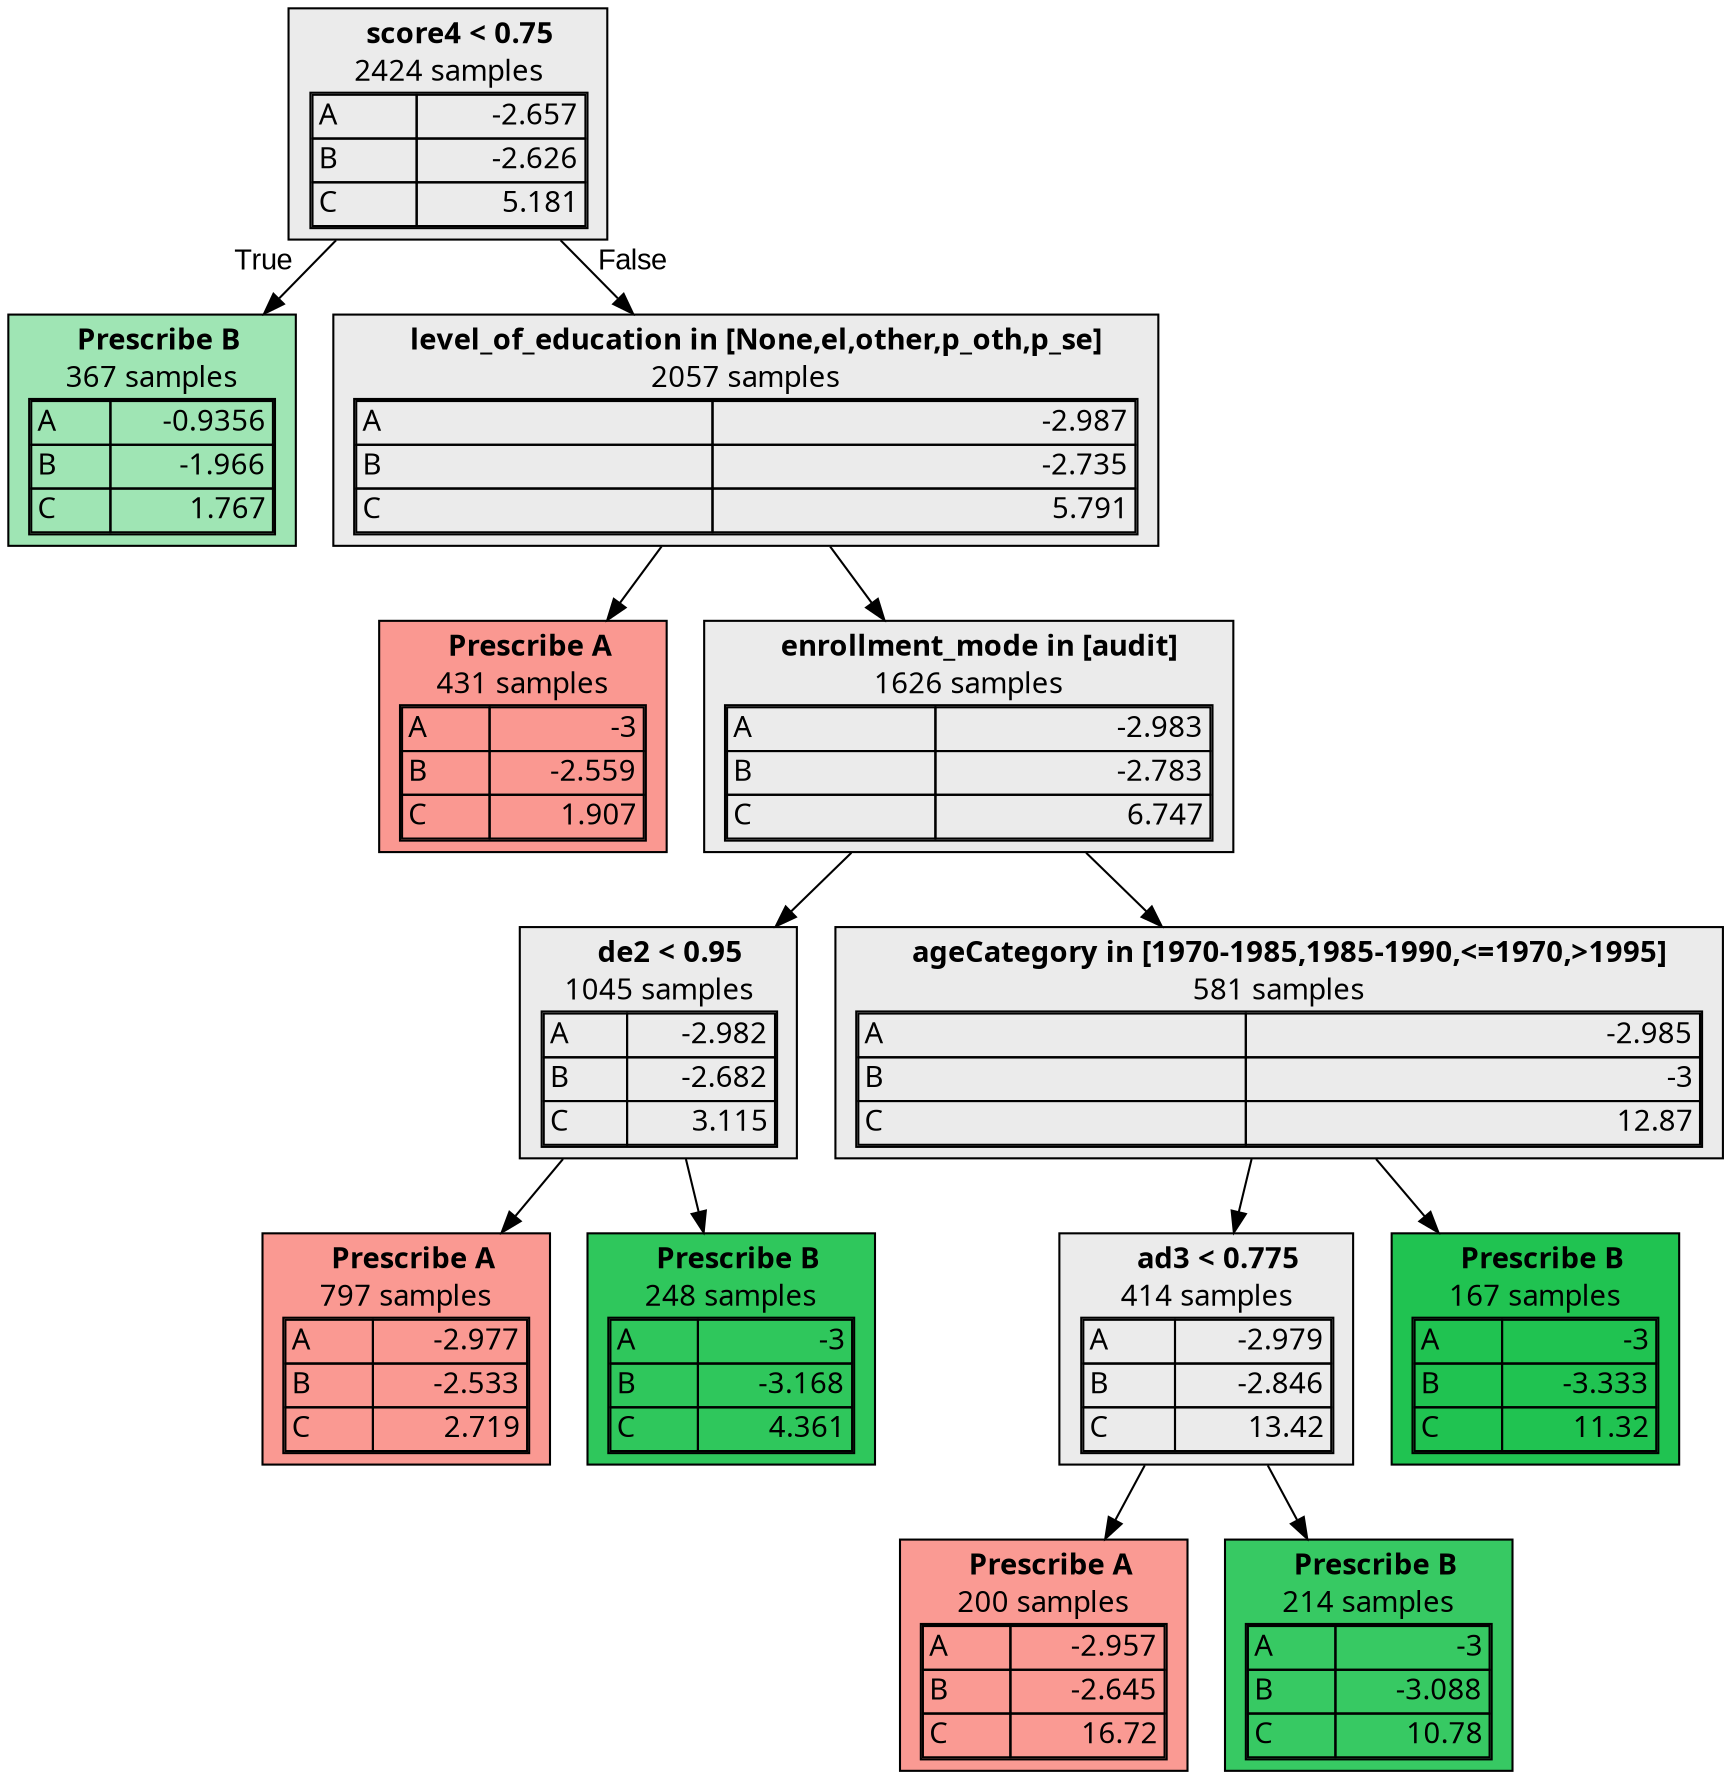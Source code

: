 digraph {
    1 [label=<  <TABLE BORDER="0" CELLPADDING="0">
      <TR>
    <TD>
      <B> score4 &lt; 0.75</B>
    </TD>
  </TR>

    <TR>
      <TD>2424 samples</TD>
    </TR>
    <TR>
  <TD>
    <TABLE CELLSPACING="0">
      
        <TR class="highlighted">
    <TD ALIGN="LEFT">A</TD>
    <TD ALIGN="RIGHT">-2.657</TD>
  </TR>
  <TR >
    <TD ALIGN="LEFT">B</TD>
    <TD ALIGN="RIGHT">-2.626</TD>
  </TR>
  <TR >
    <TD ALIGN="LEFT">C</TD>
    <TD ALIGN="RIGHT">5.181</TD>
  </TR>

    </TABLE>
  </TD>
</TR>

  </TABLE>
>,fillcolor="#EBEBEB",shape=box,fontname="bold arial",style="filled"];
    1 -> 2 [labeldistance=2.5, labelangle=45, headlabel="True",fontname="arial"];
    1 -> 3 [labeldistance=2.5, labelangle=-45, headlabel="False",fontname="arial"];
    2 [label=<  <TABLE BORDER="0" CELLPADDING="0">
      <TR>
    <TD>
      <B>Prescribe B</B>
    </TD>
  </TR>

    <TR>
      <TD>367 samples</TD>
    </TR>
    <TR>
  <TD>
    <TABLE CELLSPACING="0">
      
        <TR >
    <TD ALIGN="LEFT">A</TD>
    <TD ALIGN="RIGHT">-0.9356</TD>
  </TR>
  <TR class="highlighted">
    <TD ALIGN="LEFT">B</TD>
    <TD ALIGN="RIGHT">-1.966</TD>
  </TR>
  <TR >
    <TD ALIGN="LEFT">C</TD>
    <TD ALIGN="RIGHT">1.767</TD>
  </TR>

    </TABLE>
  </TD>
</TR>

  </TABLE>
>,fillcolor="#00BA3860",shape=box,fontname="bold arial",style="filled",color=black];
    3 [label=<  <TABLE BORDER="0" CELLPADDING="0">
      <TR>
    <TD>
      <B> level_of_education in [None,el,other,p_oth,p_se]</B>
    </TD>
  </TR>

    <TR>
      <TD>2057 samples</TD>
    </TR>
    <TR>
  <TD>
    <TABLE CELLSPACING="0">
      
        <TR class="highlighted">
    <TD ALIGN="LEFT">A</TD>
    <TD ALIGN="RIGHT">-2.987</TD>
  </TR>
  <TR >
    <TD ALIGN="LEFT">B</TD>
    <TD ALIGN="RIGHT">-2.735</TD>
  </TR>
  <TR >
    <TD ALIGN="LEFT">C</TD>
    <TD ALIGN="RIGHT">5.791</TD>
  </TR>

    </TABLE>
  </TD>
</TR>

  </TABLE>
>,fillcolor="#EBEBEB",shape=box,fontname="bold arial",style="filled"];
    3 -> 4;
    3 -> 5;
    4 [label=<  <TABLE BORDER="0" CELLPADDING="0">
      <TR>
    <TD>
      <B>Prescribe A</B>
    </TD>
  </TR>

    <TR>
      <TD>431 samples</TD>
    </TR>
    <TR>
  <TD>
    <TABLE CELLSPACING="0">
      
        <TR class="highlighted">
    <TD ALIGN="LEFT">A</TD>
    <TD ALIGN="RIGHT">-3</TD>
  </TR>
  <TR >
    <TD ALIGN="LEFT">B</TD>
    <TD ALIGN="RIGHT">-2.559</TD>
  </TR>
  <TR >
    <TD ALIGN="LEFT">C</TD>
    <TD ALIGN="RIGHT">1.907</TD>
  </TR>

    </TABLE>
  </TD>
</TR>

  </TABLE>
>,fillcolor="#F8766Dc0",shape=box,fontname="bold arial",style="filled",color=black];
    5 [label=<  <TABLE BORDER="0" CELLPADDING="0">
      <TR>
    <TD>
      <B> enrollment_mode in [audit]</B>
    </TD>
  </TR>

    <TR>
      <TD>1626 samples</TD>
    </TR>
    <TR>
  <TD>
    <TABLE CELLSPACING="0">
      
        <TR class="highlighted">
    <TD ALIGN="LEFT">A</TD>
    <TD ALIGN="RIGHT">-2.983</TD>
  </TR>
  <TR >
    <TD ALIGN="LEFT">B</TD>
    <TD ALIGN="RIGHT">-2.783</TD>
  </TR>
  <TR >
    <TD ALIGN="LEFT">C</TD>
    <TD ALIGN="RIGHT">6.747</TD>
  </TR>

    </TABLE>
  </TD>
</TR>

  </TABLE>
>,fillcolor="#EBEBEB",shape=box,fontname="bold arial",style="filled"];
    5 -> 6;
    5 -> 9;
    6 [label=<  <TABLE BORDER="0" CELLPADDING="0">
      <TR>
    <TD>
      <B> de2 &lt; 0.95</B>
    </TD>
  </TR>

    <TR>
      <TD>1045 samples</TD>
    </TR>
    <TR>
  <TD>
    <TABLE CELLSPACING="0">
      
        <TR class="highlighted">
    <TD ALIGN="LEFT">A</TD>
    <TD ALIGN="RIGHT">-2.982</TD>
  </TR>
  <TR >
    <TD ALIGN="LEFT">B</TD>
    <TD ALIGN="RIGHT">-2.682</TD>
  </TR>
  <TR >
    <TD ALIGN="LEFT">C</TD>
    <TD ALIGN="RIGHT">3.115</TD>
  </TR>

    </TABLE>
  </TD>
</TR>

  </TABLE>
>,fillcolor="#EBEBEB",shape=box,fontname="bold arial",style="filled"];
    6 -> 7;
    6 -> 8;
    7 [label=<  <TABLE BORDER="0" CELLPADDING="0">
      <TR>
    <TD>
      <B>Prescribe A</B>
    </TD>
  </TR>

    <TR>
      <TD>797 samples</TD>
    </TR>
    <TR>
  <TD>
    <TABLE CELLSPACING="0">
      
        <TR class="highlighted">
    <TD ALIGN="LEFT">A</TD>
    <TD ALIGN="RIGHT">-2.977</TD>
  </TR>
  <TR >
    <TD ALIGN="LEFT">B</TD>
    <TD ALIGN="RIGHT">-2.533</TD>
  </TR>
  <TR >
    <TD ALIGN="LEFT">C</TD>
    <TD ALIGN="RIGHT">2.719</TD>
  </TR>

    </TABLE>
  </TD>
</TR>

  </TABLE>
>,fillcolor="#F8766Dbe",shape=box,fontname="bold arial",style="filled",color=black];
    8 [label=<  <TABLE BORDER="0" CELLPADDING="0">
      <TR>
    <TD>
      <B>Prescribe B</B>
    </TD>
  </TR>

    <TR>
      <TD>248 samples</TD>
    </TR>
    <TR>
  <TD>
    <TABLE CELLSPACING="0">
      
        <TR >
    <TD ALIGN="LEFT">A</TD>
    <TD ALIGN="RIGHT">-3</TD>
  </TR>
  <TR class="highlighted">
    <TD ALIGN="LEFT">B</TD>
    <TD ALIGN="RIGHT">-3.168</TD>
  </TR>
  <TR >
    <TD ALIGN="LEFT">C</TD>
    <TD ALIGN="RIGHT">4.361</TD>
  </TR>

    </TABLE>
  </TD>
</TR>

  </TABLE>
>,fillcolor="#00BA38d0",shape=box,fontname="bold arial",style="filled",color=black];
    9 [label=<  <TABLE BORDER="0" CELLPADDING="0">
      <TR>
    <TD>
      <B> ageCategory in [1970-1985,1985-1990,&lt;=1970,&gt;1995]</B>
    </TD>
  </TR>

    <TR>
      <TD>581 samples</TD>
    </TR>
    <TR>
  <TD>
    <TABLE CELLSPACING="0">
      
        <TR >
    <TD ALIGN="LEFT">A</TD>
    <TD ALIGN="RIGHT">-2.985</TD>
  </TR>
  <TR class="highlighted">
    <TD ALIGN="LEFT">B</TD>
    <TD ALIGN="RIGHT">-3</TD>
  </TR>
  <TR >
    <TD ALIGN="LEFT">C</TD>
    <TD ALIGN="RIGHT">12.87</TD>
  </TR>

    </TABLE>
  </TD>
</TR>

  </TABLE>
>,fillcolor="#EBEBEB",shape=box,fontname="bold arial",style="filled"];
    9 -> 10;
    9 -> 13;
    10 [label=<  <TABLE BORDER="0" CELLPADDING="0">
      <TR>
    <TD>
      <B> ad3 &lt; 0.775</B>
    </TD>
  </TR>

    <TR>
      <TD>414 samples</TD>
    </TR>
    <TR>
  <TD>
    <TABLE CELLSPACING="0">
      
        <TR class="highlighted">
    <TD ALIGN="LEFT">A</TD>
    <TD ALIGN="RIGHT">-2.979</TD>
  </TR>
  <TR >
    <TD ALIGN="LEFT">B</TD>
    <TD ALIGN="RIGHT">-2.846</TD>
  </TR>
  <TR >
    <TD ALIGN="LEFT">C</TD>
    <TD ALIGN="RIGHT">13.42</TD>
  </TR>

    </TABLE>
  </TD>
</TR>

  </TABLE>
>,fillcolor="#EBEBEB",shape=box,fontname="bold arial",style="filled"];
    10 -> 11;
    10 -> 12;
    11 [label=<  <TABLE BORDER="0" CELLPADDING="0">
      <TR>
    <TD>
      <B>Prescribe A</B>
    </TD>
  </TR>

    <TR>
      <TD>200 samples</TD>
    </TR>
    <TR>
  <TD>
    <TABLE CELLSPACING="0">
      
        <TR class="highlighted">
    <TD ALIGN="LEFT">A</TD>
    <TD ALIGN="RIGHT">-2.957</TD>
  </TR>
  <TR >
    <TD ALIGN="LEFT">B</TD>
    <TD ALIGN="RIGHT">-2.645</TD>
  </TR>
  <TR >
    <TD ALIGN="LEFT">C</TD>
    <TD ALIGN="RIGHT">16.72</TD>
  </TR>

    </TABLE>
  </TD>
</TR>

  </TABLE>
>,fillcolor="#F8766Dbc",shape=box,fontname="bold arial",style="filled",color=black];
    12 [label=<  <TABLE BORDER="0" CELLPADDING="0">
      <TR>
    <TD>
      <B>Prescribe B</B>
    </TD>
  </TR>

    <TR>
      <TD>214 samples</TD>
    </TR>
    <TR>
  <TD>
    <TABLE CELLSPACING="0">
      
        <TR >
    <TD ALIGN="LEFT">A</TD>
    <TD ALIGN="RIGHT">-3</TD>
  </TR>
  <TR class="highlighted">
    <TD ALIGN="LEFT">B</TD>
    <TD ALIGN="RIGHT">-3.088</TD>
  </TR>
  <TR >
    <TD ALIGN="LEFT">C</TD>
    <TD ALIGN="RIGHT">10.78</TD>
  </TR>

    </TABLE>
  </TD>
</TR>

  </TABLE>
>,fillcolor="#00BA38c8",shape=box,fontname="bold arial",style="filled",color=black];
    13 [label=<  <TABLE BORDER="0" CELLPADDING="0">
      <TR>
    <TD>
      <B>Prescribe B</B>
    </TD>
  </TR>

    <TR>
      <TD>167 samples</TD>
    </TR>
    <TR>
  <TD>
    <TABLE CELLSPACING="0">
      
        <TR >
    <TD ALIGN="LEFT">A</TD>
    <TD ALIGN="RIGHT">-3</TD>
  </TR>
  <TR class="highlighted">
    <TD ALIGN="LEFT">B</TD>
    <TD ALIGN="RIGHT">-3.333</TD>
  </TR>
  <TR >
    <TD ALIGN="LEFT">C</TD>
    <TD ALIGN="RIGHT">11.32</TD>
  </TR>

    </TABLE>
  </TD>
</TR>

  </TABLE>
>,fillcolor="#00BA38df",shape=box,fontname="bold arial",style="filled",color=black];
}

